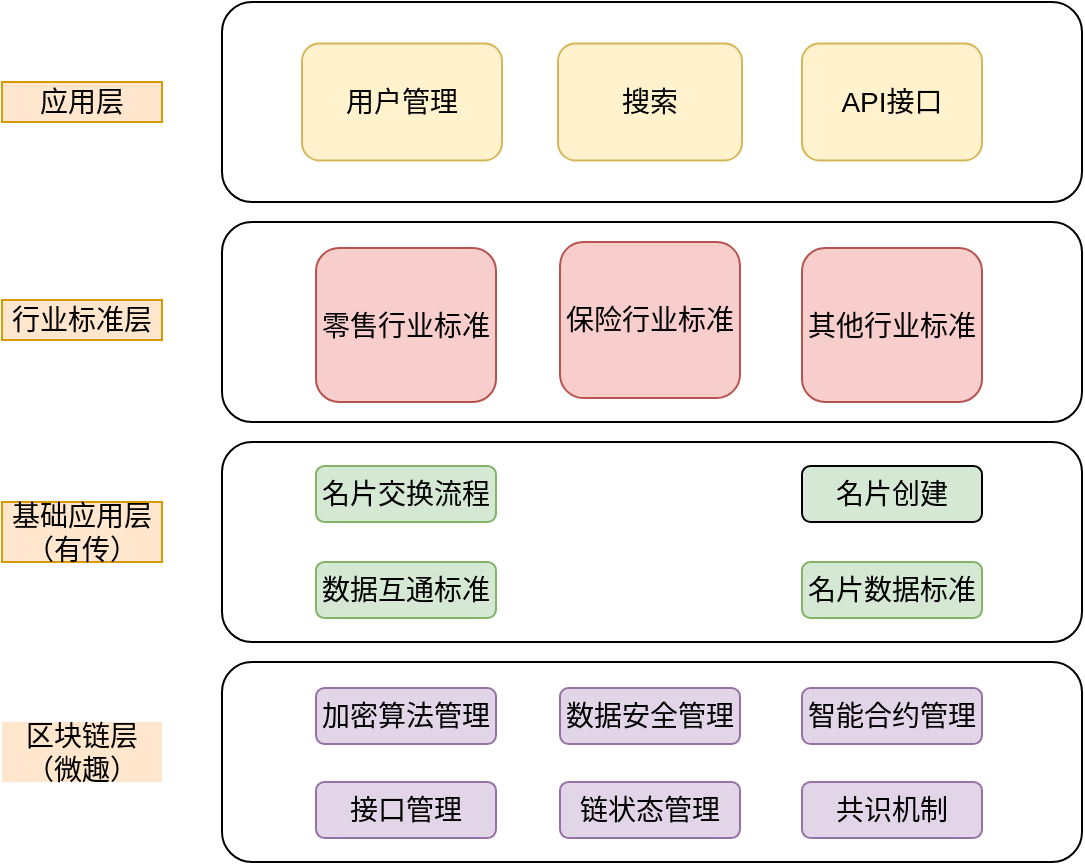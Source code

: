 <mxfile version="12.4.8" type="github">
  <diagram id="q0Qemogr2p76Ejr7fHuv" name="Page-1">
    <mxGraphModel dx="1426" dy="668" grid="1" gridSize="10" guides="1" tooltips="1" connect="1" arrows="1" fold="1" page="1" pageScale="1" pageWidth="827" pageHeight="1169" math="0" shadow="0">
      <root>
        <mxCell id="0"/>
        <mxCell id="1" parent="0"/>
        <mxCell id="BkMy49ze9qn0hu9Yu05o-1" value="" style="rounded=1;whiteSpace=wrap;html=1;fontSize=14;" parent="1" vertex="1">
          <mxGeometry x="190" y="410" width="430" height="100" as="geometry"/>
        </mxCell>
        <mxCell id="BkMy49ze9qn0hu9Yu05o-2" value="区块链层&lt;br style=&quot;font-size: 14px;&quot;&gt;（微趣）" style="text;html=1;strokeColor=none;fillColor=#ffe6cc;align=center;verticalAlign=middle;whiteSpace=wrap;rounded=0;fontSize=14;" parent="1" vertex="1">
          <mxGeometry x="80" y="440" width="80" height="30" as="geometry"/>
        </mxCell>
        <mxCell id="BkMy49ze9qn0hu9Yu05o-8" value="基础应用层&lt;br style=&quot;font-size: 14px;&quot;&gt;（有传）" style="text;html=1;strokeColor=#d79b00;fillColor=#ffe6cc;align=center;verticalAlign=middle;whiteSpace=wrap;rounded=0;fontSize=14;" parent="1" vertex="1">
          <mxGeometry x="80" y="330" width="80" height="30" as="geometry"/>
        </mxCell>
        <mxCell id="BkMy49ze9qn0hu9Yu05o-14" value="行业标准层" style="text;html=1;strokeColor=#d79b00;fillColor=#ffe6cc;align=center;verticalAlign=middle;whiteSpace=wrap;rounded=0;fontSize=14;" parent="1" vertex="1">
          <mxGeometry x="80" y="229" width="80" height="20" as="geometry"/>
        </mxCell>
        <mxCell id="cECoTZmhDWO5OO1rk6H5-3" value="" style="rounded=1;whiteSpace=wrap;html=1;fontSize=14;" parent="1" vertex="1">
          <mxGeometry x="190" y="80" width="430" height="100" as="geometry"/>
        </mxCell>
        <mxCell id="cECoTZmhDWO5OO1rk6H5-4" value="应用层" style="text;html=1;strokeColor=#d79b00;fillColor=#ffe6cc;align=center;verticalAlign=middle;whiteSpace=wrap;rounded=0;fontSize=14;" parent="1" vertex="1">
          <mxGeometry x="80" y="120" width="80" height="20" as="geometry"/>
        </mxCell>
        <mxCell id="cECoTZmhDWO5OO1rk6H5-5" value="智能合约管理" style="rounded=1;whiteSpace=wrap;html=1;fontSize=14;fillColor=#e1d5e7;strokeColor=#9673a6;" parent="1" vertex="1">
          <mxGeometry x="480" y="423" width="90" height="28" as="geometry"/>
        </mxCell>
        <mxCell id="cECoTZmhDWO5OO1rk6H5-6" value="数据安全管理" style="rounded=1;whiteSpace=wrap;html=1;fontSize=14;fillColor=#e1d5e7;strokeColor=#9673a6;" parent="1" vertex="1">
          <mxGeometry x="359" y="423" width="90" height="28" as="geometry"/>
        </mxCell>
        <mxCell id="cECoTZmhDWO5OO1rk6H5-7" value="加密算法管理" style="rounded=1;whiteSpace=wrap;html=1;fontSize=14;fillColor=#e1d5e7;strokeColor=#9673a6;" parent="1" vertex="1">
          <mxGeometry x="237" y="423" width="90" height="28" as="geometry"/>
        </mxCell>
        <mxCell id="cECoTZmhDWO5OO1rk6H5-8" value="接口管理" style="rounded=1;whiteSpace=wrap;html=1;fontSize=14;fillColor=#e1d5e7;strokeColor=#9673a6;" parent="1" vertex="1">
          <mxGeometry x="237" y="470" width="90" height="28" as="geometry"/>
        </mxCell>
        <mxCell id="cECoTZmhDWO5OO1rk6H5-9" value="链状态管理" style="rounded=1;whiteSpace=wrap;html=1;fontSize=14;fillColor=#e1d5e7;strokeColor=#9673a6;" parent="1" vertex="1">
          <mxGeometry x="359" y="470" width="90" height="28" as="geometry"/>
        </mxCell>
        <mxCell id="cECoTZmhDWO5OO1rk6H5-10" value="共识机制" style="rounded=1;whiteSpace=wrap;html=1;fontSize=14;fillColor=#e1d5e7;strokeColor=#9673a6;" parent="1" vertex="1">
          <mxGeometry x="480" y="470" width="90" height="28" as="geometry"/>
        </mxCell>
        <mxCell id="cECoTZmhDWO5OO1rk6H5-11" value="" style="rounded=1;whiteSpace=wrap;html=1;fontSize=14;" parent="1" vertex="1">
          <mxGeometry x="190" y="300" width="430" height="100" as="geometry"/>
        </mxCell>
        <mxCell id="cECoTZmhDWO5OO1rk6H5-12" value="名片创建" style="rounded=1;whiteSpace=wrap;html=1;fontSize=14;fillColor=#D5E8D4;" parent="1" vertex="1">
          <mxGeometry x="480" y="312" width="90" height="28" as="geometry"/>
        </mxCell>
        <mxCell id="cECoTZmhDWO5OO1rk6H5-13" value="名片交换流程" style="rounded=1;whiteSpace=wrap;html=1;fontSize=14;fillColor=#d5e8d4;strokeColor=#82b366;" parent="1" vertex="1">
          <mxGeometry x="237" y="312" width="90" height="28" as="geometry"/>
        </mxCell>
        <mxCell id="cECoTZmhDWO5OO1rk6H5-14" value="名片数据标准" style="rounded=1;whiteSpace=wrap;html=1;fontSize=14;fillColor=#d5e8d4;strokeColor=#82b366;" parent="1" vertex="1">
          <mxGeometry x="480" y="360" width="90" height="28" as="geometry"/>
        </mxCell>
        <mxCell id="cECoTZmhDWO5OO1rk6H5-16" value="数据互通标准" style="rounded=1;whiteSpace=wrap;html=1;fontSize=14;fillColor=#d5e8d4;strokeColor=#82b366;" parent="1" vertex="1">
          <mxGeometry x="237" y="360" width="90" height="28" as="geometry"/>
        </mxCell>
        <mxCell id="cECoTZmhDWO5OO1rk6H5-18" value="" style="rounded=1;whiteSpace=wrap;html=1;fontSize=14;" parent="1" vertex="1">
          <mxGeometry x="190" y="190" width="430" height="100" as="geometry"/>
        </mxCell>
        <mxCell id="cECoTZmhDWO5OO1rk6H5-19" value="其他行业标准" style="rounded=1;whiteSpace=wrap;html=1;fontSize=14;fillColor=#f8cecc;strokeColor=#b85450;" parent="1" vertex="1">
          <mxGeometry x="480" y="203" width="90" height="77" as="geometry"/>
        </mxCell>
        <mxCell id="cECoTZmhDWO5OO1rk6H5-21" value="零售行业标准" style="rounded=1;whiteSpace=wrap;html=1;fontSize=14;fillColor=#f8cecc;strokeColor=#b85450;" parent="1" vertex="1">
          <mxGeometry x="237" y="203" width="90" height="77" as="geometry"/>
        </mxCell>
        <mxCell id="cECoTZmhDWO5OO1rk6H5-23" value="保险行业标准" style="rounded=1;whiteSpace=wrap;html=1;fontSize=14;fillColor=#f8cecc;strokeColor=#b85450;" parent="1" vertex="1">
          <mxGeometry x="359" y="200" width="90" height="78" as="geometry"/>
        </mxCell>
        <mxCell id="cECoTZmhDWO5OO1rk6H5-25" value="用户管理" style="rounded=1;whiteSpace=wrap;html=1;fontSize=14;fillColor=#fff2cc;strokeColor=#d6b656;" parent="1" vertex="1">
          <mxGeometry x="230" y="100.75" width="100" height="58.5" as="geometry"/>
        </mxCell>
        <mxCell id="cECoTZmhDWO5OO1rk6H5-26" value="搜索" style="rounded=1;whiteSpace=wrap;html=1;fontSize=14;fillColor=#fff2cc;strokeColor=#d6b656;" parent="1" vertex="1">
          <mxGeometry x="358" y="100.75" width="92" height="58.5" as="geometry"/>
        </mxCell>
        <mxCell id="cECoTZmhDWO5OO1rk6H5-27" value="API接口" style="rounded=1;whiteSpace=wrap;html=1;fontSize=14;fillColor=#fff2cc;strokeColor=#d6b656;" parent="1" vertex="1">
          <mxGeometry x="480" y="100.75" width="90" height="58.5" as="geometry"/>
        </mxCell>
      </root>
    </mxGraphModel>
  </diagram>
</mxfile>
